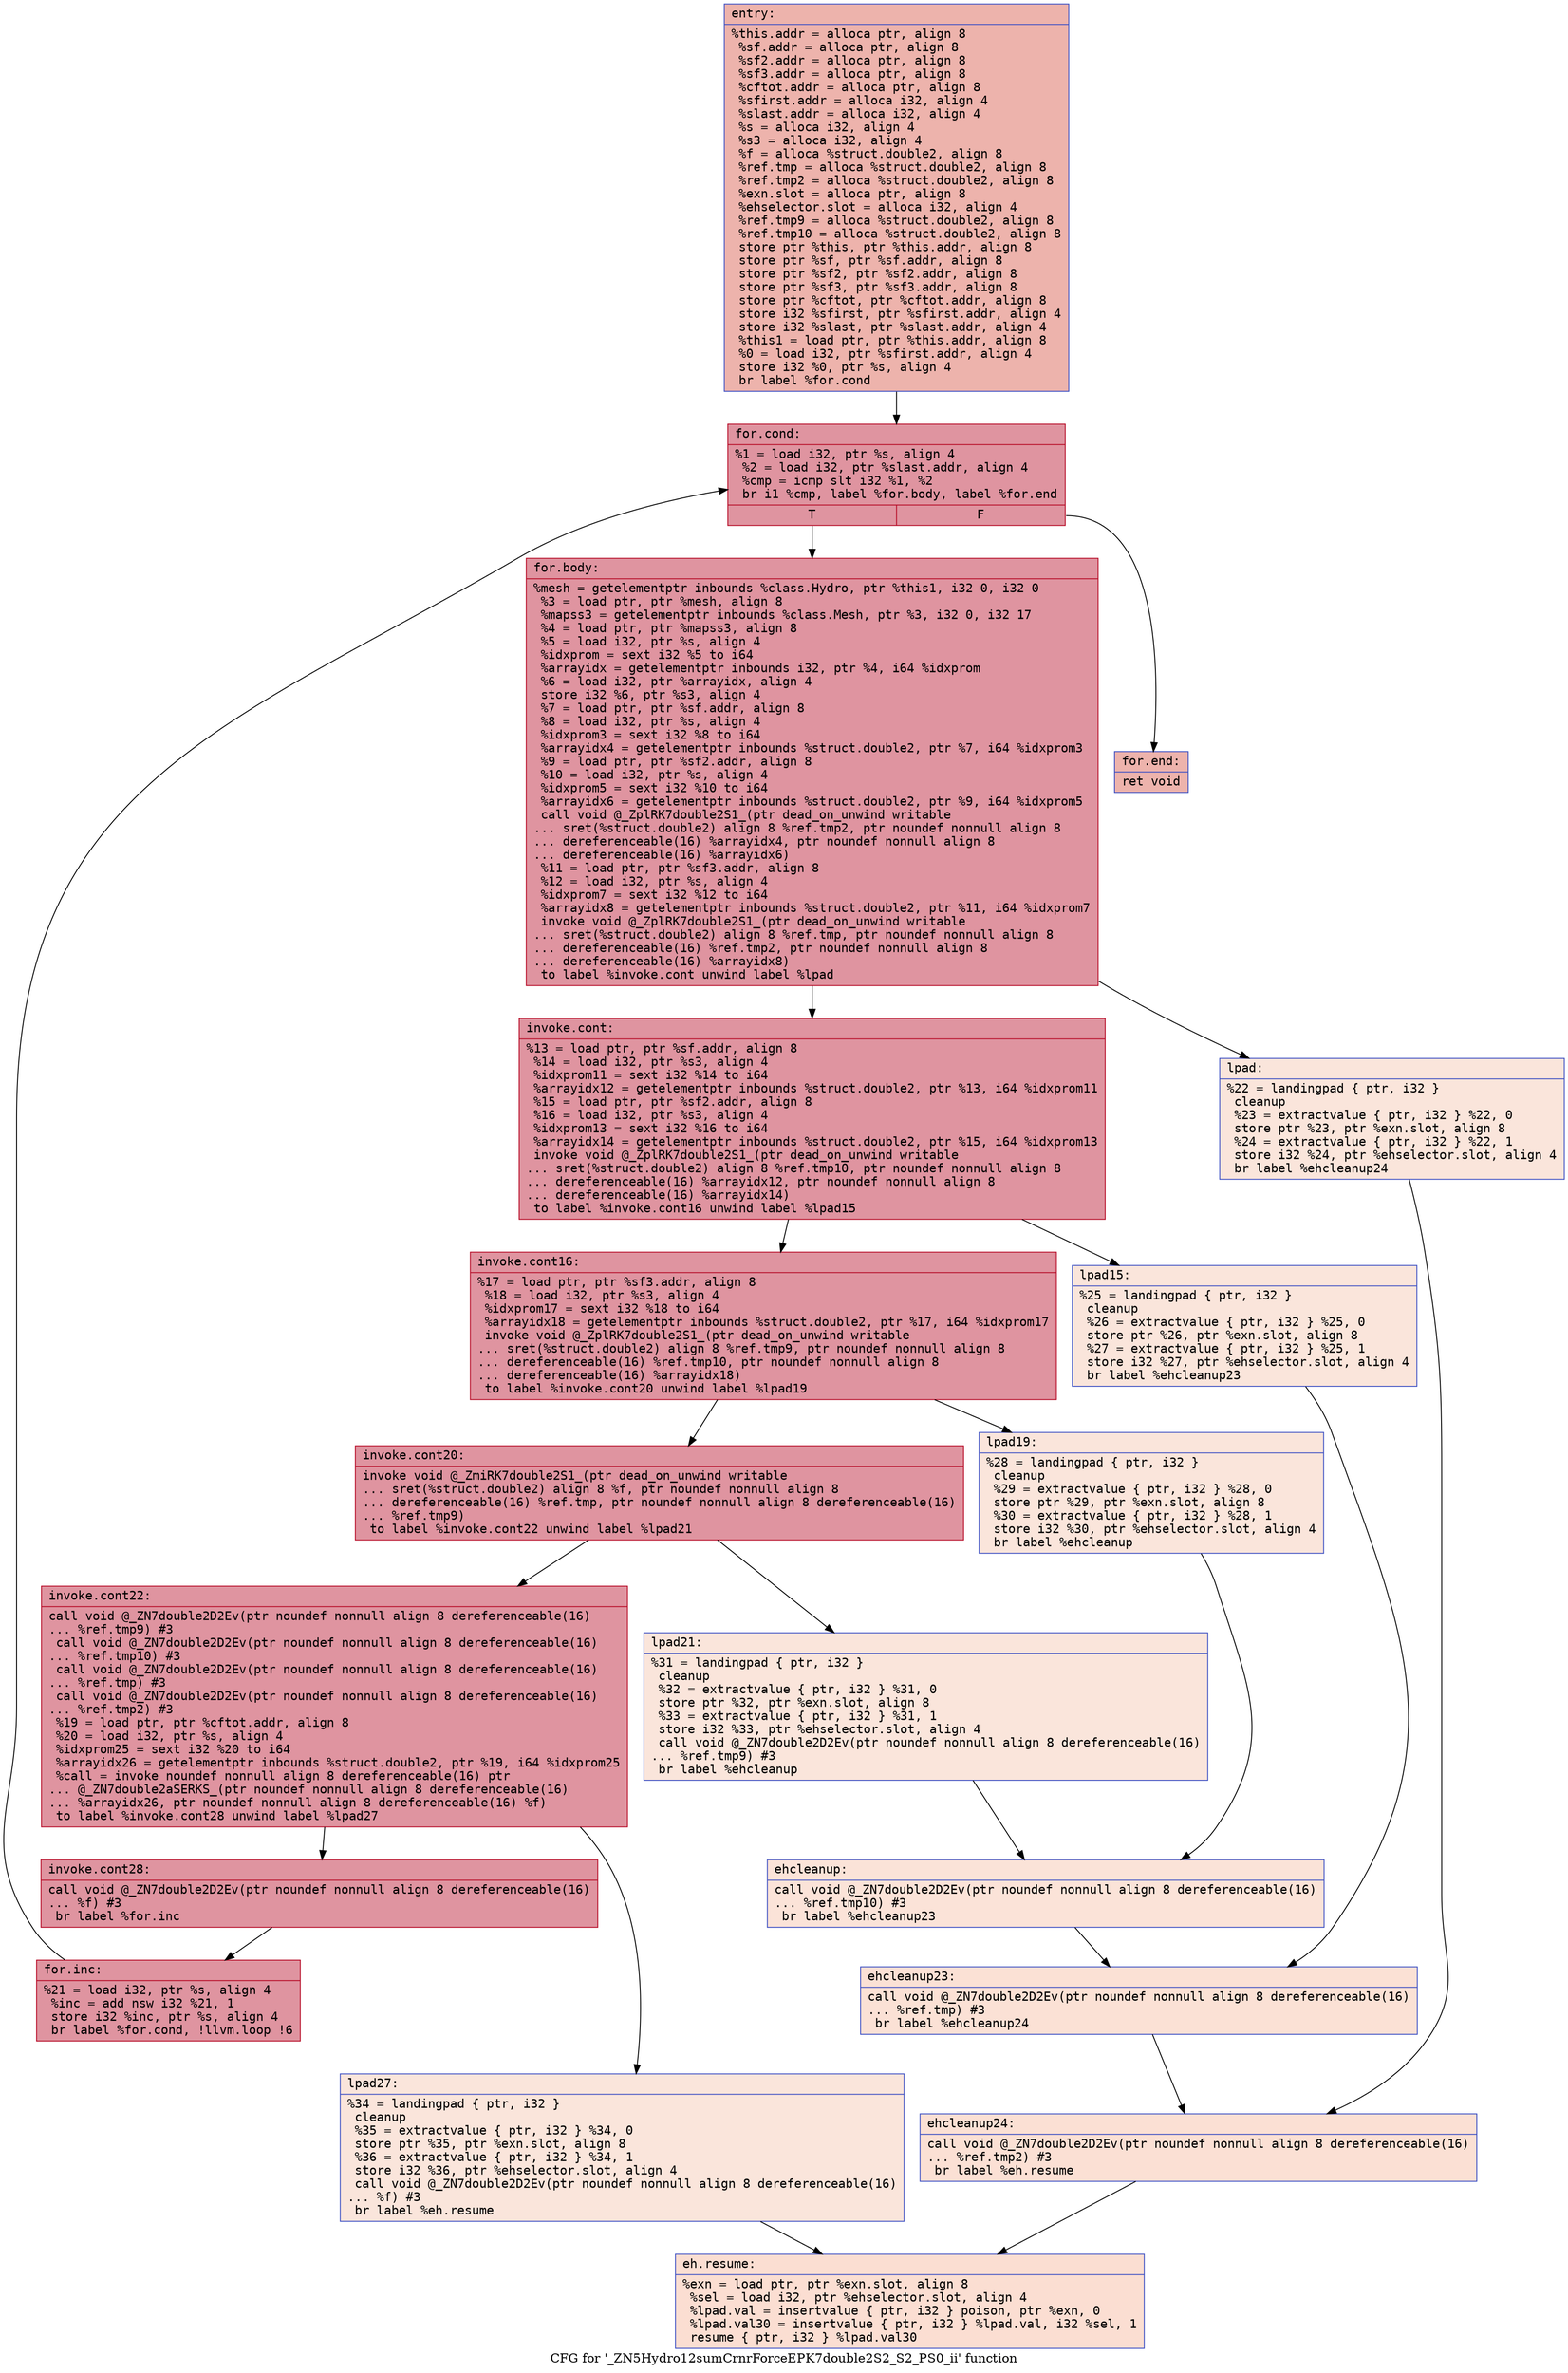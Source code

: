 digraph "CFG for '_ZN5Hydro12sumCrnrForceEPK7double2S2_S2_PS0_ii' function" {
	label="CFG for '_ZN5Hydro12sumCrnrForceEPK7double2S2_S2_PS0_ii' function";

	Node0x5618698c10e0 [shape=record,color="#3d50c3ff", style=filled, fillcolor="#d6524470" fontname="Courier",label="{entry:\l|  %this.addr = alloca ptr, align 8\l  %sf.addr = alloca ptr, align 8\l  %sf2.addr = alloca ptr, align 8\l  %sf3.addr = alloca ptr, align 8\l  %cftot.addr = alloca ptr, align 8\l  %sfirst.addr = alloca i32, align 4\l  %slast.addr = alloca i32, align 4\l  %s = alloca i32, align 4\l  %s3 = alloca i32, align 4\l  %f = alloca %struct.double2, align 8\l  %ref.tmp = alloca %struct.double2, align 8\l  %ref.tmp2 = alloca %struct.double2, align 8\l  %exn.slot = alloca ptr, align 8\l  %ehselector.slot = alloca i32, align 4\l  %ref.tmp9 = alloca %struct.double2, align 8\l  %ref.tmp10 = alloca %struct.double2, align 8\l  store ptr %this, ptr %this.addr, align 8\l  store ptr %sf, ptr %sf.addr, align 8\l  store ptr %sf2, ptr %sf2.addr, align 8\l  store ptr %sf3, ptr %sf3.addr, align 8\l  store ptr %cftot, ptr %cftot.addr, align 8\l  store i32 %sfirst, ptr %sfirst.addr, align 4\l  store i32 %slast, ptr %slast.addr, align 4\l  %this1 = load ptr, ptr %this.addr, align 8\l  %0 = load i32, ptr %sfirst.addr, align 4\l  store i32 %0, ptr %s, align 4\l  br label %for.cond\l}"];
	Node0x5618698c10e0 -> Node0x5618698c27b0[tooltip="entry -> for.cond\nProbability 100.00%" ];
	Node0x5618698c27b0 [shape=record,color="#b70d28ff", style=filled, fillcolor="#b70d2870" fontname="Courier",label="{for.cond:\l|  %1 = load i32, ptr %s, align 4\l  %2 = load i32, ptr %slast.addr, align 4\l  %cmp = icmp slt i32 %1, %2\l  br i1 %cmp, label %for.body, label %for.end\l|{<s0>T|<s1>F}}"];
	Node0x5618698c27b0:s0 -> Node0x5618698c2a50[tooltip="for.cond -> for.body\nProbability 96.88%" ];
	Node0x5618698c27b0:s1 -> Node0x5618698c2ad0[tooltip="for.cond -> for.end\nProbability 3.12%" ];
	Node0x5618698c2a50 [shape=record,color="#b70d28ff", style=filled, fillcolor="#b70d2870" fontname="Courier",label="{for.body:\l|  %mesh = getelementptr inbounds %class.Hydro, ptr %this1, i32 0, i32 0\l  %3 = load ptr, ptr %mesh, align 8\l  %mapss3 = getelementptr inbounds %class.Mesh, ptr %3, i32 0, i32 17\l  %4 = load ptr, ptr %mapss3, align 8\l  %5 = load i32, ptr %s, align 4\l  %idxprom = sext i32 %5 to i64\l  %arrayidx = getelementptr inbounds i32, ptr %4, i64 %idxprom\l  %6 = load i32, ptr %arrayidx, align 4\l  store i32 %6, ptr %s3, align 4\l  %7 = load ptr, ptr %sf.addr, align 8\l  %8 = load i32, ptr %s, align 4\l  %idxprom3 = sext i32 %8 to i64\l  %arrayidx4 = getelementptr inbounds %struct.double2, ptr %7, i64 %idxprom3\l  %9 = load ptr, ptr %sf2.addr, align 8\l  %10 = load i32, ptr %s, align 4\l  %idxprom5 = sext i32 %10 to i64\l  %arrayidx6 = getelementptr inbounds %struct.double2, ptr %9, i64 %idxprom5\l  call void @_ZplRK7double2S1_(ptr dead_on_unwind writable\l... sret(%struct.double2) align 8 %ref.tmp2, ptr noundef nonnull align 8\l... dereferenceable(16) %arrayidx4, ptr noundef nonnull align 8\l... dereferenceable(16) %arrayidx6)\l  %11 = load ptr, ptr %sf3.addr, align 8\l  %12 = load i32, ptr %s, align 4\l  %idxprom7 = sext i32 %12 to i64\l  %arrayidx8 = getelementptr inbounds %struct.double2, ptr %11, i64 %idxprom7\l  invoke void @_ZplRK7double2S1_(ptr dead_on_unwind writable\l... sret(%struct.double2) align 8 %ref.tmp, ptr noundef nonnull align 8\l... dereferenceable(16) %ref.tmp2, ptr noundef nonnull align 8\l... dereferenceable(16) %arrayidx8)\l          to label %invoke.cont unwind label %lpad\l}"];
	Node0x5618698c2a50 -> Node0x5618698c39c0[tooltip="for.body -> invoke.cont\nProbability 100.00%" ];
	Node0x5618698c2a50 -> Node0x5618698c3a40[tooltip="for.body -> lpad\nProbability 0.00%" ];
	Node0x5618698c39c0 [shape=record,color="#b70d28ff", style=filled, fillcolor="#b70d2870" fontname="Courier",label="{invoke.cont:\l|  %13 = load ptr, ptr %sf.addr, align 8\l  %14 = load i32, ptr %s3, align 4\l  %idxprom11 = sext i32 %14 to i64\l  %arrayidx12 = getelementptr inbounds %struct.double2, ptr %13, i64 %idxprom11\l  %15 = load ptr, ptr %sf2.addr, align 8\l  %16 = load i32, ptr %s3, align 4\l  %idxprom13 = sext i32 %16 to i64\l  %arrayidx14 = getelementptr inbounds %struct.double2, ptr %15, i64 %idxprom13\l  invoke void @_ZplRK7double2S1_(ptr dead_on_unwind writable\l... sret(%struct.double2) align 8 %ref.tmp10, ptr noundef nonnull align 8\l... dereferenceable(16) %arrayidx12, ptr noundef nonnull align 8\l... dereferenceable(16) %arrayidx14)\l          to label %invoke.cont16 unwind label %lpad15\l}"];
	Node0x5618698c39c0 -> Node0x5618698c4100[tooltip="invoke.cont -> invoke.cont16\nProbability 100.00%" ];
	Node0x5618698c39c0 -> Node0x5618698c4180[tooltip="invoke.cont -> lpad15\nProbability 0.00%" ];
	Node0x5618698c4100 [shape=record,color="#b70d28ff", style=filled, fillcolor="#b70d2870" fontname="Courier",label="{invoke.cont16:\l|  %17 = load ptr, ptr %sf3.addr, align 8\l  %18 = load i32, ptr %s3, align 4\l  %idxprom17 = sext i32 %18 to i64\l  %arrayidx18 = getelementptr inbounds %struct.double2, ptr %17, i64 %idxprom17\l  invoke void @_ZplRK7double2S1_(ptr dead_on_unwind writable\l... sret(%struct.double2) align 8 %ref.tmp9, ptr noundef nonnull align 8\l... dereferenceable(16) %ref.tmp10, ptr noundef nonnull align 8\l... dereferenceable(16) %arrayidx18)\l          to label %invoke.cont20 unwind label %lpad19\l}"];
	Node0x5618698c4100 -> Node0x5618698a6240[tooltip="invoke.cont16 -> invoke.cont20\nProbability 100.00%" ];
	Node0x5618698c4100 -> Node0x5618698a5b70[tooltip="invoke.cont16 -> lpad19\nProbability 0.00%" ];
	Node0x5618698a6240 [shape=record,color="#b70d28ff", style=filled, fillcolor="#b70d2870" fontname="Courier",label="{invoke.cont20:\l|  invoke void @_ZmiRK7double2S1_(ptr dead_on_unwind writable\l... sret(%struct.double2) align 8 %f, ptr noundef nonnull align 8\l... dereferenceable(16) %ref.tmp, ptr noundef nonnull align 8 dereferenceable(16)\l... %ref.tmp9)\l          to label %invoke.cont22 unwind label %lpad21\l}"];
	Node0x5618698a6240 -> Node0x5618698c24e0[tooltip="invoke.cont20 -> invoke.cont22\nProbability 100.00%" ];
	Node0x5618698a6240 -> Node0x5618698c2530[tooltip="invoke.cont20 -> lpad21\nProbability 0.00%" ];
	Node0x5618698c24e0 [shape=record,color="#b70d28ff", style=filled, fillcolor="#b70d2870" fontname="Courier",label="{invoke.cont22:\l|  call void @_ZN7double2D2Ev(ptr noundef nonnull align 8 dereferenceable(16)\l... %ref.tmp9) #3\l  call void @_ZN7double2D2Ev(ptr noundef nonnull align 8 dereferenceable(16)\l... %ref.tmp10) #3\l  call void @_ZN7double2D2Ev(ptr noundef nonnull align 8 dereferenceable(16)\l... %ref.tmp) #3\l  call void @_ZN7double2D2Ev(ptr noundef nonnull align 8 dereferenceable(16)\l... %ref.tmp2) #3\l  %19 = load ptr, ptr %cftot.addr, align 8\l  %20 = load i32, ptr %s, align 4\l  %idxprom25 = sext i32 %20 to i64\l  %arrayidx26 = getelementptr inbounds %struct.double2, ptr %19, i64 %idxprom25\l  %call = invoke noundef nonnull align 8 dereferenceable(16) ptr\l... @_ZN7double2aSERKS_(ptr noundef nonnull align 8 dereferenceable(16)\l... %arrayidx26, ptr noundef nonnull align 8 dereferenceable(16) %f)\l          to label %invoke.cont28 unwind label %lpad27\l}"];
	Node0x5618698c24e0 -> Node0x5618698c52f0[tooltip="invoke.cont22 -> invoke.cont28\nProbability 100.00%" ];
	Node0x5618698c24e0 -> Node0x5618698c5370[tooltip="invoke.cont22 -> lpad27\nProbability 0.00%" ];
	Node0x5618698c52f0 [shape=record,color="#b70d28ff", style=filled, fillcolor="#b70d2870" fontname="Courier",label="{invoke.cont28:\l|  call void @_ZN7double2D2Ev(ptr noundef nonnull align 8 dereferenceable(16)\l... %f) #3\l  br label %for.inc\l}"];
	Node0x5618698c52f0 -> Node0x5618698c56f0[tooltip="invoke.cont28 -> for.inc\nProbability 100.00%" ];
	Node0x5618698c56f0 [shape=record,color="#b70d28ff", style=filled, fillcolor="#b70d2870" fontname="Courier",label="{for.inc:\l|  %21 = load i32, ptr %s, align 4\l  %inc = add nsw i32 %21, 1\l  store i32 %inc, ptr %s, align 4\l  br label %for.cond, !llvm.loop !6\l}"];
	Node0x5618698c56f0 -> Node0x5618698c27b0[tooltip="for.inc -> for.cond\nProbability 100.00%" ];
	Node0x5618698c3a40 [shape=record,color="#3d50c3ff", style=filled, fillcolor="#f4c5ad70" fontname="Courier",label="{lpad:\l|  %22 = landingpad \{ ptr, i32 \}\l          cleanup\l  %23 = extractvalue \{ ptr, i32 \} %22, 0\l  store ptr %23, ptr %exn.slot, align 8\l  %24 = extractvalue \{ ptr, i32 \} %22, 1\l  store i32 %24, ptr %ehselector.slot, align 4\l  br label %ehcleanup24\l}"];
	Node0x5618698c3a40 -> Node0x5618698c5d00[tooltip="lpad -> ehcleanup24\nProbability 100.00%" ];
	Node0x5618698c4180 [shape=record,color="#3d50c3ff", style=filled, fillcolor="#f4c5ad70" fontname="Courier",label="{lpad15:\l|  %25 = landingpad \{ ptr, i32 \}\l          cleanup\l  %26 = extractvalue \{ ptr, i32 \} %25, 0\l  store ptr %26, ptr %exn.slot, align 8\l  %27 = extractvalue \{ ptr, i32 \} %25, 1\l  store i32 %27, ptr %ehselector.slot, align 4\l  br label %ehcleanup23\l}"];
	Node0x5618698c4180 -> Node0x5618698c6040[tooltip="lpad15 -> ehcleanup23\nProbability 100.00%" ];
	Node0x5618698a5b70 [shape=record,color="#3d50c3ff", style=filled, fillcolor="#f4c5ad70" fontname="Courier",label="{lpad19:\l|  %28 = landingpad \{ ptr, i32 \}\l          cleanup\l  %29 = extractvalue \{ ptr, i32 \} %28, 0\l  store ptr %29, ptr %exn.slot, align 8\l  %30 = extractvalue \{ ptr, i32 \} %28, 1\l  store i32 %30, ptr %ehselector.slot, align 4\l  br label %ehcleanup\l}"];
	Node0x5618698a5b70 -> Node0x5618698c6410[tooltip="lpad19 -> ehcleanup\nProbability 100.00%" ];
	Node0x5618698c2530 [shape=record,color="#3d50c3ff", style=filled, fillcolor="#f4c5ad70" fontname="Courier",label="{lpad21:\l|  %31 = landingpad \{ ptr, i32 \}\l          cleanup\l  %32 = extractvalue \{ ptr, i32 \} %31, 0\l  store ptr %32, ptr %exn.slot, align 8\l  %33 = extractvalue \{ ptr, i32 \} %31, 1\l  store i32 %33, ptr %ehselector.slot, align 4\l  call void @_ZN7double2D2Ev(ptr noundef nonnull align 8 dereferenceable(16)\l... %ref.tmp9) #3\l  br label %ehcleanup\l}"];
	Node0x5618698c2530 -> Node0x5618698c6410[tooltip="lpad21 -> ehcleanup\nProbability 100.00%" ];
	Node0x5618698c6410 [shape=record,color="#3d50c3ff", style=filled, fillcolor="#f6bfa670" fontname="Courier",label="{ehcleanup:\l|  call void @_ZN7double2D2Ev(ptr noundef nonnull align 8 dereferenceable(16)\l... %ref.tmp10) #3\l  br label %ehcleanup23\l}"];
	Node0x5618698c6410 -> Node0x5618698c6040[tooltip="ehcleanup -> ehcleanup23\nProbability 100.00%" ];
	Node0x5618698c6040 [shape=record,color="#3d50c3ff", style=filled, fillcolor="#f7bca170" fontname="Courier",label="{ehcleanup23:\l|  call void @_ZN7double2D2Ev(ptr noundef nonnull align 8 dereferenceable(16)\l... %ref.tmp) #3\l  br label %ehcleanup24\l}"];
	Node0x5618698c6040 -> Node0x5618698c5d00[tooltip="ehcleanup23 -> ehcleanup24\nProbability 100.00%" ];
	Node0x5618698c5d00 [shape=record,color="#3d50c3ff", style=filled, fillcolor="#f7b99e70" fontname="Courier",label="{ehcleanup24:\l|  call void @_ZN7double2D2Ev(ptr noundef nonnull align 8 dereferenceable(16)\l... %ref.tmp2) #3\l  br label %eh.resume\l}"];
	Node0x5618698c5d00 -> Node0x5618698c6d90[tooltip="ehcleanup24 -> eh.resume\nProbability 100.00%" ];
	Node0x5618698c5370 [shape=record,color="#3d50c3ff", style=filled, fillcolor="#f4c5ad70" fontname="Courier",label="{lpad27:\l|  %34 = landingpad \{ ptr, i32 \}\l          cleanup\l  %35 = extractvalue \{ ptr, i32 \} %34, 0\l  store ptr %35, ptr %exn.slot, align 8\l  %36 = extractvalue \{ ptr, i32 \} %34, 1\l  store i32 %36, ptr %ehselector.slot, align 4\l  call void @_ZN7double2D2Ev(ptr noundef nonnull align 8 dereferenceable(16)\l... %f) #3\l  br label %eh.resume\l}"];
	Node0x5618698c5370 -> Node0x5618698c6d90[tooltip="lpad27 -> eh.resume\nProbability 100.00%" ];
	Node0x5618698c2ad0 [shape=record,color="#3d50c3ff", style=filled, fillcolor="#d6524470" fontname="Courier",label="{for.end:\l|  ret void\l}"];
	Node0x5618698c6d90 [shape=record,color="#3d50c3ff", style=filled, fillcolor="#f7b59970" fontname="Courier",label="{eh.resume:\l|  %exn = load ptr, ptr %exn.slot, align 8\l  %sel = load i32, ptr %ehselector.slot, align 4\l  %lpad.val = insertvalue \{ ptr, i32 \} poison, ptr %exn, 0\l  %lpad.val30 = insertvalue \{ ptr, i32 \} %lpad.val, i32 %sel, 1\l  resume \{ ptr, i32 \} %lpad.val30\l}"];
}
